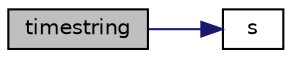 digraph "timestring"
{
  bgcolor="transparent";
  edge [fontname="Helvetica",fontsize="10",labelfontname="Helvetica",labelfontsize="10"];
  node [fontname="Helvetica",fontsize="10",shape=record];
  rankdir="LR";
  Node648 [label="timestring",height=0.2,width=0.4,color="black", fillcolor="grey75", style="filled", fontcolor="black"];
  Node648 -> Node649 [color="midnightblue",fontsize="10",style="solid",fontname="Helvetica"];
  Node649 [label="s",height=0.2,width=0.4,color="black",URL="$a19343.html#abb9c4233033fad2ad0206cd4adad3b9f"];
}
